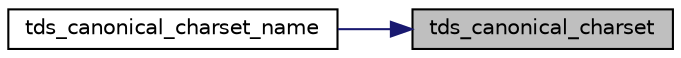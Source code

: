 digraph "tds_canonical_charset"
{
 // LATEX_PDF_SIZE
  edge [fontname="Helvetica",fontsize="10",labelfontname="Helvetica",labelfontsize="10"];
  node [fontname="Helvetica",fontsize="10",shape=record];
  rankdir="RL";
  Node1 [label="tds_canonical_charset",height=0.2,width=0.4,color="black", fillcolor="grey75", style="filled", fontcolor="black",tooltip="Determine canonical iconv character set."];
  Node1 -> Node2 [dir="back",color="midnightblue",fontsize="10",style="solid",fontname="Helvetica"];
  Node2 [label="tds_canonical_charset_name",height=0.2,width=0.4,color="black", fillcolor="white", style="filled",URL="$a00561.html#ga6561d1dba1a04c168431b16ec17d7e4c",tooltip="Determine canonical iconv character set name."];
}
